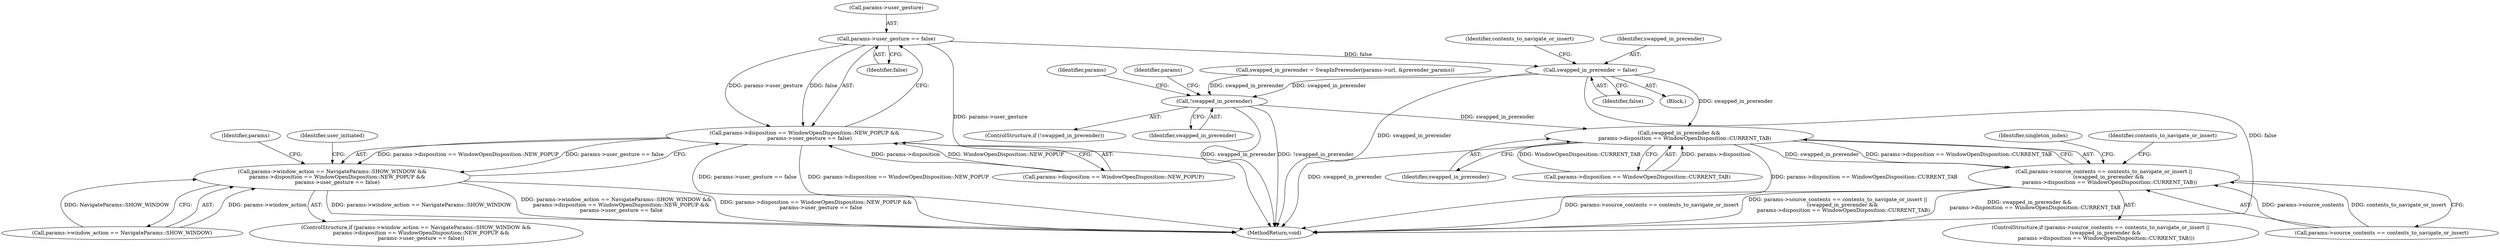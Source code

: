 digraph "0_Chrome_c552cd7b8a0862f6b3c8c6a07f98bda3721101eb_0@pointer" {
"1000325" [label="(Call,params->user_gesture == false)"];
"1000319" [label="(Call,params->disposition == WindowOpenDisposition::NEW_POPUP &&\n      params->user_gesture == false)"];
"1000313" [label="(Call,params->window_action == NavigateParams::SHOW_WINDOW &&\n      params->disposition == WindowOpenDisposition::NEW_POPUP &&\n      params->user_gesture == false)"];
"1000381" [label="(Call,swapped_in_prerender = false)"];
"1000440" [label="(Call,!swapped_in_prerender)"];
"1000488" [label="(Call,swapped_in_prerender &&\n       params->disposition == WindowOpenDisposition::CURRENT_TAB)"];
"1000482" [label="(Call,params->source_contents == contents_to_navigate_or_insert ||\n      (swapped_in_prerender &&\n       params->disposition == WindowOpenDisposition::CURRENT_TAB))"];
"1000338" [label="(Identifier,user_initiated)"];
"1000440" [label="(Call,!swapped_in_prerender)"];
"1000646" [label="(MethodReturn,void)"];
"1000488" [label="(Call,swapped_in_prerender &&\n       params->disposition == WindowOpenDisposition::CURRENT_TAB)"];
"1000461" [label="(Identifier,params)"];
"1000329" [label="(Identifier,false)"];
"1000313" [label="(Call,params->window_action == NavigateParams::SHOW_WINDOW &&\n      params->disposition == WindowOpenDisposition::NEW_POPUP &&\n      params->user_gesture == false)"];
"1000383" [label="(Identifier,false)"];
"1000314" [label="(Call,params->window_action == NavigateParams::SHOW_WINDOW)"];
"1000381" [label="(Call,swapped_in_prerender = false)"];
"1000333" [label="(Identifier,params)"];
"1000386" [label="(Identifier,contents_to_navigate_or_insert)"];
"1000439" [label="(ControlStructure,if (!swapped_in_prerender))"];
"1000447" [label="(Identifier,params)"];
"1000508" [label="(Identifier,singleton_index)"];
"1000441" [label="(Identifier,swapped_in_prerender)"];
"1000489" [label="(Identifier,swapped_in_prerender)"];
"1000382" [label="(Identifier,swapped_in_prerender)"];
"1000490" [label="(Call,params->disposition == WindowOpenDisposition::CURRENT_TAB)"];
"1000326" [label="(Call,params->user_gesture)"];
"1000483" [label="(Call,params->source_contents == contents_to_navigate_or_insert)"];
"1000319" [label="(Call,params->disposition == WindowOpenDisposition::NEW_POPUP &&\n      params->user_gesture == false)"];
"1000482" [label="(Call,params->source_contents == contents_to_navigate_or_insert ||\n      (swapped_in_prerender &&\n       params->disposition == WindowOpenDisposition::CURRENT_TAB))"];
"1000497" [label="(Identifier,contents_to_navigate_or_insert)"];
"1000102" [label="(Block,)"];
"1000312" [label="(ControlStructure,if (params->window_action == NavigateParams::SHOW_WINDOW &&\n      params->disposition == WindowOpenDisposition::NEW_POPUP &&\n      params->user_gesture == false))"];
"1000421" [label="(Call,swapped_in_prerender = SwapInPrerender(params->url, &prerender_params))"];
"1000325" [label="(Call,params->user_gesture == false)"];
"1000481" [label="(ControlStructure,if (params->source_contents == contents_to_navigate_or_insert ||\n      (swapped_in_prerender &&\n       params->disposition == WindowOpenDisposition::CURRENT_TAB)))"];
"1000320" [label="(Call,params->disposition == WindowOpenDisposition::NEW_POPUP)"];
"1000325" -> "1000319"  [label="AST: "];
"1000325" -> "1000329"  [label="CFG: "];
"1000326" -> "1000325"  [label="AST: "];
"1000329" -> "1000325"  [label="AST: "];
"1000319" -> "1000325"  [label="CFG: "];
"1000325" -> "1000646"  [label="DDG: params->user_gesture"];
"1000325" -> "1000319"  [label="DDG: params->user_gesture"];
"1000325" -> "1000319"  [label="DDG: false"];
"1000325" -> "1000381"  [label="DDG: false"];
"1000319" -> "1000313"  [label="AST: "];
"1000319" -> "1000320"  [label="CFG: "];
"1000320" -> "1000319"  [label="AST: "];
"1000313" -> "1000319"  [label="CFG: "];
"1000319" -> "1000646"  [label="DDG: params->user_gesture == false"];
"1000319" -> "1000646"  [label="DDG: params->disposition == WindowOpenDisposition::NEW_POPUP"];
"1000319" -> "1000313"  [label="DDG: params->disposition == WindowOpenDisposition::NEW_POPUP"];
"1000319" -> "1000313"  [label="DDG: params->user_gesture == false"];
"1000320" -> "1000319"  [label="DDG: params->disposition"];
"1000320" -> "1000319"  [label="DDG: WindowOpenDisposition::NEW_POPUP"];
"1000313" -> "1000312"  [label="AST: "];
"1000313" -> "1000314"  [label="CFG: "];
"1000314" -> "1000313"  [label="AST: "];
"1000333" -> "1000313"  [label="CFG: "];
"1000338" -> "1000313"  [label="CFG: "];
"1000313" -> "1000646"  [label="DDG: params->window_action == NavigateParams::SHOW_WINDOW &&\n      params->disposition == WindowOpenDisposition::NEW_POPUP &&\n      params->user_gesture == false"];
"1000313" -> "1000646"  [label="DDG: params->disposition == WindowOpenDisposition::NEW_POPUP &&\n      params->user_gesture == false"];
"1000313" -> "1000646"  [label="DDG: params->window_action == NavigateParams::SHOW_WINDOW"];
"1000314" -> "1000313"  [label="DDG: params->window_action"];
"1000314" -> "1000313"  [label="DDG: NavigateParams::SHOW_WINDOW"];
"1000381" -> "1000102"  [label="AST: "];
"1000381" -> "1000383"  [label="CFG: "];
"1000382" -> "1000381"  [label="AST: "];
"1000383" -> "1000381"  [label="AST: "];
"1000386" -> "1000381"  [label="CFG: "];
"1000381" -> "1000646"  [label="DDG: false"];
"1000381" -> "1000646"  [label="DDG: swapped_in_prerender"];
"1000381" -> "1000440"  [label="DDG: swapped_in_prerender"];
"1000381" -> "1000488"  [label="DDG: swapped_in_prerender"];
"1000440" -> "1000439"  [label="AST: "];
"1000440" -> "1000441"  [label="CFG: "];
"1000441" -> "1000440"  [label="AST: "];
"1000447" -> "1000440"  [label="CFG: "];
"1000461" -> "1000440"  [label="CFG: "];
"1000440" -> "1000646"  [label="DDG: !swapped_in_prerender"];
"1000440" -> "1000646"  [label="DDG: swapped_in_prerender"];
"1000421" -> "1000440"  [label="DDG: swapped_in_prerender"];
"1000440" -> "1000488"  [label="DDG: swapped_in_prerender"];
"1000488" -> "1000482"  [label="AST: "];
"1000488" -> "1000489"  [label="CFG: "];
"1000488" -> "1000490"  [label="CFG: "];
"1000489" -> "1000488"  [label="AST: "];
"1000490" -> "1000488"  [label="AST: "];
"1000482" -> "1000488"  [label="CFG: "];
"1000488" -> "1000646"  [label="DDG: swapped_in_prerender"];
"1000488" -> "1000646"  [label="DDG: params->disposition == WindowOpenDisposition::CURRENT_TAB"];
"1000488" -> "1000482"  [label="DDG: swapped_in_prerender"];
"1000488" -> "1000482"  [label="DDG: params->disposition == WindowOpenDisposition::CURRENT_TAB"];
"1000490" -> "1000488"  [label="DDG: params->disposition"];
"1000490" -> "1000488"  [label="DDG: WindowOpenDisposition::CURRENT_TAB"];
"1000482" -> "1000481"  [label="AST: "];
"1000482" -> "1000483"  [label="CFG: "];
"1000483" -> "1000482"  [label="AST: "];
"1000497" -> "1000482"  [label="CFG: "];
"1000508" -> "1000482"  [label="CFG: "];
"1000482" -> "1000646"  [label="DDG: swapped_in_prerender &&\n       params->disposition == WindowOpenDisposition::CURRENT_TAB"];
"1000482" -> "1000646"  [label="DDG: params->source_contents == contents_to_navigate_or_insert"];
"1000482" -> "1000646"  [label="DDG: params->source_contents == contents_to_navigate_or_insert ||\n      (swapped_in_prerender &&\n       params->disposition == WindowOpenDisposition::CURRENT_TAB)"];
"1000483" -> "1000482"  [label="DDG: params->source_contents"];
"1000483" -> "1000482"  [label="DDG: contents_to_navigate_or_insert"];
}
